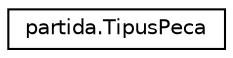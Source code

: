 digraph "Graphical Class Hierarchy"
{
 // LATEX_PDF_SIZE
  edge [fontname="Helvetica",fontsize="10",labelfontname="Helvetica",labelfontsize="10"];
  node [fontname="Helvetica",fontsize="10",shape=record];
  rankdir="LR";
  Node0 [label="partida.TipusPeca",height=0.2,width=0.4,color="black", fillcolor="white", style="filled",URL="$classpartida_1_1_tipus_peca.html",tooltip="Contenidor de Tipus de Peces."];
}
